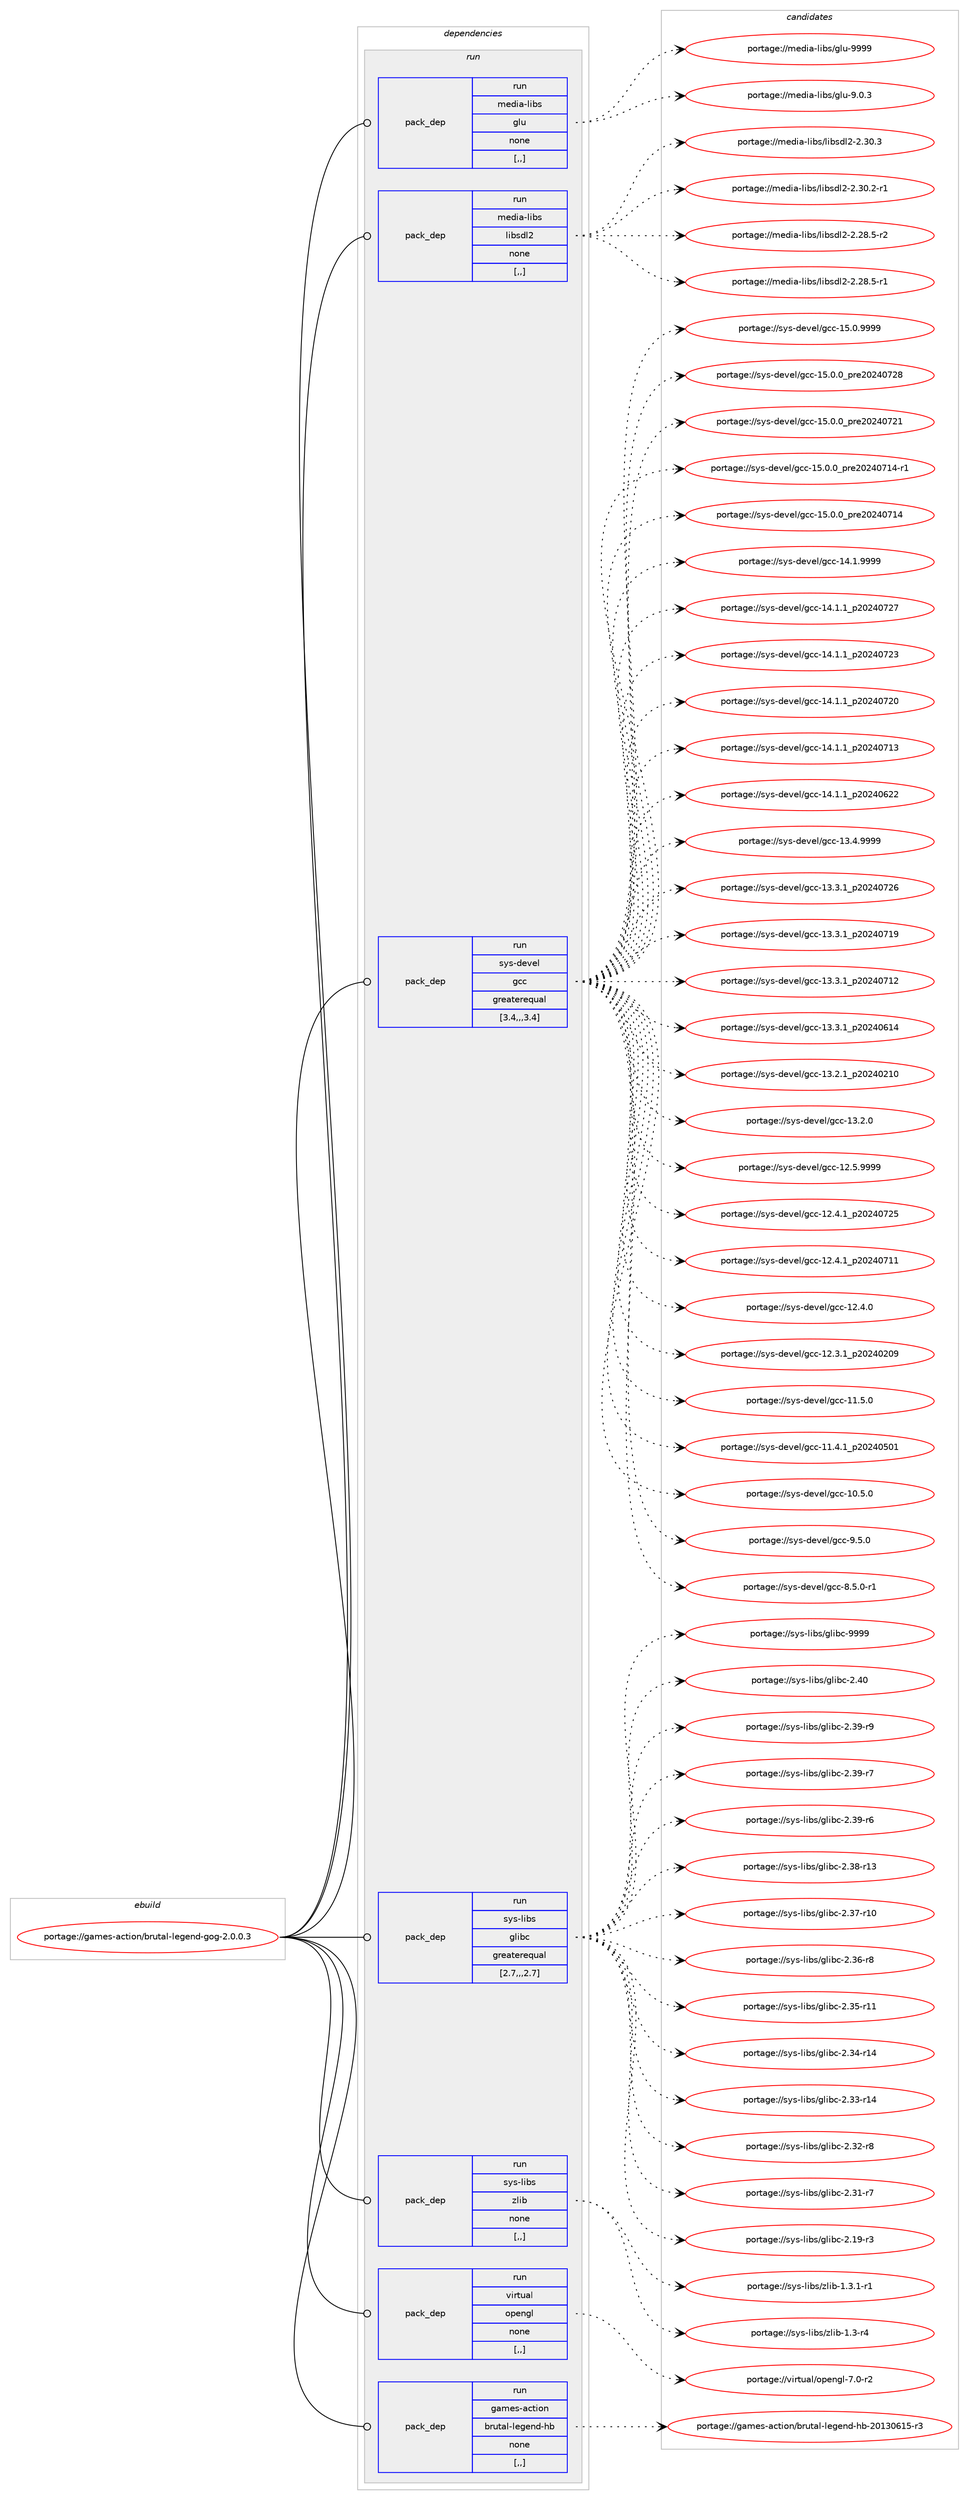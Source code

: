 digraph prolog {

# *************
# Graph options
# *************

newrank=true;
concentrate=true;
compound=true;
graph [rankdir=LR,fontname=Helvetica,fontsize=10,ranksep=1.5];#, ranksep=2.5, nodesep=0.2];
edge  [arrowhead=vee];
node  [fontname=Helvetica,fontsize=10];

# **********
# The ebuild
# **********

subgraph cluster_leftcol {
color=gray;
label=<<i>ebuild</i>>;
id [label="portage://games-action/brutal-legend-gog-2.0.0.3", color=red, width=4, href="../games-action/brutal-legend-gog-2.0.0.3.svg"];
}

# ****************
# The dependencies
# ****************

subgraph cluster_midcol {
color=gray;
label=<<i>dependencies</i>>;
subgraph cluster_compile {
fillcolor="#eeeeee";
style=filled;
label=<<i>compile</i>>;
}
subgraph cluster_compileandrun {
fillcolor="#eeeeee";
style=filled;
label=<<i>compile and run</i>>;
}
subgraph cluster_run {
fillcolor="#eeeeee";
style=filled;
label=<<i>run</i>>;
subgraph pack159089 {
dependency223278 [label=<<TABLE BORDER="0" CELLBORDER="1" CELLSPACING="0" CELLPADDING="4" WIDTH="220"><TR><TD ROWSPAN="6" CELLPADDING="30">pack_dep</TD></TR><TR><TD WIDTH="110">run</TD></TR><TR><TD>media-libs</TD></TR><TR><TD>glu</TD></TR><TR><TD>none</TD></TR><TR><TD>[,,]</TD></TR></TABLE>>, shape=none, color=blue];
}
id:e -> dependency223278:w [weight=20,style="solid",arrowhead="odot"];
subgraph pack159090 {
dependency223279 [label=<<TABLE BORDER="0" CELLBORDER="1" CELLSPACING="0" CELLPADDING="4" WIDTH="220"><TR><TD ROWSPAN="6" CELLPADDING="30">pack_dep</TD></TR><TR><TD WIDTH="110">run</TD></TR><TR><TD>media-libs</TD></TR><TR><TD>libsdl2</TD></TR><TR><TD>none</TD></TR><TR><TD>[,,]</TD></TR></TABLE>>, shape=none, color=blue];
}
id:e -> dependency223279:w [weight=20,style="solid",arrowhead="odot"];
subgraph pack159091 {
dependency223280 [label=<<TABLE BORDER="0" CELLBORDER="1" CELLSPACING="0" CELLPADDING="4" WIDTH="220"><TR><TD ROWSPAN="6" CELLPADDING="30">pack_dep</TD></TR><TR><TD WIDTH="110">run</TD></TR><TR><TD>sys-devel</TD></TR><TR><TD>gcc</TD></TR><TR><TD>greaterequal</TD></TR><TR><TD>[3.4,,,3.4]</TD></TR></TABLE>>, shape=none, color=blue];
}
id:e -> dependency223280:w [weight=20,style="solid",arrowhead="odot"];
subgraph pack159092 {
dependency223281 [label=<<TABLE BORDER="0" CELLBORDER="1" CELLSPACING="0" CELLPADDING="4" WIDTH="220"><TR><TD ROWSPAN="6" CELLPADDING="30">pack_dep</TD></TR><TR><TD WIDTH="110">run</TD></TR><TR><TD>sys-libs</TD></TR><TR><TD>glibc</TD></TR><TR><TD>greaterequal</TD></TR><TR><TD>[2.7,,,2.7]</TD></TR></TABLE>>, shape=none, color=blue];
}
id:e -> dependency223281:w [weight=20,style="solid",arrowhead="odot"];
subgraph pack159093 {
dependency223282 [label=<<TABLE BORDER="0" CELLBORDER="1" CELLSPACING="0" CELLPADDING="4" WIDTH="220"><TR><TD ROWSPAN="6" CELLPADDING="30">pack_dep</TD></TR><TR><TD WIDTH="110">run</TD></TR><TR><TD>sys-libs</TD></TR><TR><TD>zlib</TD></TR><TR><TD>none</TD></TR><TR><TD>[,,]</TD></TR></TABLE>>, shape=none, color=blue];
}
id:e -> dependency223282:w [weight=20,style="solid",arrowhead="odot"];
subgraph pack159094 {
dependency223283 [label=<<TABLE BORDER="0" CELLBORDER="1" CELLSPACING="0" CELLPADDING="4" WIDTH="220"><TR><TD ROWSPAN="6" CELLPADDING="30">pack_dep</TD></TR><TR><TD WIDTH="110">run</TD></TR><TR><TD>virtual</TD></TR><TR><TD>opengl</TD></TR><TR><TD>none</TD></TR><TR><TD>[,,]</TD></TR></TABLE>>, shape=none, color=blue];
}
id:e -> dependency223283:w [weight=20,style="solid",arrowhead="odot"];
subgraph pack159095 {
dependency223284 [label=<<TABLE BORDER="0" CELLBORDER="1" CELLSPACING="0" CELLPADDING="4" WIDTH="220"><TR><TD ROWSPAN="6" CELLPADDING="30">pack_dep</TD></TR><TR><TD WIDTH="110">run</TD></TR><TR><TD>games-action</TD></TR><TR><TD>brutal-legend-hb</TD></TR><TR><TD>none</TD></TR><TR><TD>[,,]</TD></TR></TABLE>>, shape=none, color=blue];
}
id:e -> dependency223284:w [weight=20,style="solid",arrowhead="odot"];
}
}

# **************
# The candidates
# **************

subgraph cluster_choices {
rank=same;
color=gray;
label=<<i>candidates</i>>;

subgraph choice159089 {
color=black;
nodesep=1;
choice109101100105974510810598115471031081174557575757 [label="portage://media-libs/glu-9999", color=red, width=4,href="../media-libs/glu-9999.svg"];
choice10910110010597451081059811547103108117455746484651 [label="portage://media-libs/glu-9.0.3", color=red, width=4,href="../media-libs/glu-9.0.3.svg"];
dependency223278:e -> choice109101100105974510810598115471031081174557575757:w [style=dotted,weight="100"];
dependency223278:e -> choice10910110010597451081059811547103108117455746484651:w [style=dotted,weight="100"];
}
subgraph choice159090 {
color=black;
nodesep=1;
choice10910110010597451081059811547108105981151001085045504651484651 [label="portage://media-libs/libsdl2-2.30.3", color=red, width=4,href="../media-libs/libsdl2-2.30.3.svg"];
choice109101100105974510810598115471081059811510010850455046514846504511449 [label="portage://media-libs/libsdl2-2.30.2-r1", color=red, width=4,href="../media-libs/libsdl2-2.30.2-r1.svg"];
choice109101100105974510810598115471081059811510010850455046505646534511450 [label="portage://media-libs/libsdl2-2.28.5-r2", color=red, width=4,href="../media-libs/libsdl2-2.28.5-r2.svg"];
choice109101100105974510810598115471081059811510010850455046505646534511449 [label="portage://media-libs/libsdl2-2.28.5-r1", color=red, width=4,href="../media-libs/libsdl2-2.28.5-r1.svg"];
dependency223279:e -> choice10910110010597451081059811547108105981151001085045504651484651:w [style=dotted,weight="100"];
dependency223279:e -> choice109101100105974510810598115471081059811510010850455046514846504511449:w [style=dotted,weight="100"];
dependency223279:e -> choice109101100105974510810598115471081059811510010850455046505646534511450:w [style=dotted,weight="100"];
dependency223279:e -> choice109101100105974510810598115471081059811510010850455046505646534511449:w [style=dotted,weight="100"];
}
subgraph choice159091 {
color=black;
nodesep=1;
choice1151211154510010111810110847103999945495346484657575757 [label="portage://sys-devel/gcc-15.0.9999", color=red, width=4,href="../sys-devel/gcc-15.0.9999.svg"];
choice1151211154510010111810110847103999945495346484648951121141015048505248555056 [label="portage://sys-devel/gcc-15.0.0_pre20240728", color=red, width=4,href="../sys-devel/gcc-15.0.0_pre20240728.svg"];
choice1151211154510010111810110847103999945495346484648951121141015048505248555049 [label="portage://sys-devel/gcc-15.0.0_pre20240721", color=red, width=4,href="../sys-devel/gcc-15.0.0_pre20240721.svg"];
choice11512111545100101118101108471039999454953464846489511211410150485052485549524511449 [label="portage://sys-devel/gcc-15.0.0_pre20240714-r1", color=red, width=4,href="../sys-devel/gcc-15.0.0_pre20240714-r1.svg"];
choice1151211154510010111810110847103999945495346484648951121141015048505248554952 [label="portage://sys-devel/gcc-15.0.0_pre20240714", color=red, width=4,href="../sys-devel/gcc-15.0.0_pre20240714.svg"];
choice1151211154510010111810110847103999945495246494657575757 [label="portage://sys-devel/gcc-14.1.9999", color=red, width=4,href="../sys-devel/gcc-14.1.9999.svg"];
choice1151211154510010111810110847103999945495246494649951125048505248555055 [label="portage://sys-devel/gcc-14.1.1_p20240727", color=red, width=4,href="../sys-devel/gcc-14.1.1_p20240727.svg"];
choice1151211154510010111810110847103999945495246494649951125048505248555051 [label="portage://sys-devel/gcc-14.1.1_p20240723", color=red, width=4,href="../sys-devel/gcc-14.1.1_p20240723.svg"];
choice1151211154510010111810110847103999945495246494649951125048505248555048 [label="portage://sys-devel/gcc-14.1.1_p20240720", color=red, width=4,href="../sys-devel/gcc-14.1.1_p20240720.svg"];
choice1151211154510010111810110847103999945495246494649951125048505248554951 [label="portage://sys-devel/gcc-14.1.1_p20240713", color=red, width=4,href="../sys-devel/gcc-14.1.1_p20240713.svg"];
choice1151211154510010111810110847103999945495246494649951125048505248545050 [label="portage://sys-devel/gcc-14.1.1_p20240622", color=red, width=4,href="../sys-devel/gcc-14.1.1_p20240622.svg"];
choice1151211154510010111810110847103999945495146524657575757 [label="portage://sys-devel/gcc-13.4.9999", color=red, width=4,href="../sys-devel/gcc-13.4.9999.svg"];
choice1151211154510010111810110847103999945495146514649951125048505248555054 [label="portage://sys-devel/gcc-13.3.1_p20240726", color=red, width=4,href="../sys-devel/gcc-13.3.1_p20240726.svg"];
choice1151211154510010111810110847103999945495146514649951125048505248554957 [label="portage://sys-devel/gcc-13.3.1_p20240719", color=red, width=4,href="../sys-devel/gcc-13.3.1_p20240719.svg"];
choice1151211154510010111810110847103999945495146514649951125048505248554950 [label="portage://sys-devel/gcc-13.3.1_p20240712", color=red, width=4,href="../sys-devel/gcc-13.3.1_p20240712.svg"];
choice1151211154510010111810110847103999945495146514649951125048505248544952 [label="portage://sys-devel/gcc-13.3.1_p20240614", color=red, width=4,href="../sys-devel/gcc-13.3.1_p20240614.svg"];
choice1151211154510010111810110847103999945495146504649951125048505248504948 [label="portage://sys-devel/gcc-13.2.1_p20240210", color=red, width=4,href="../sys-devel/gcc-13.2.1_p20240210.svg"];
choice1151211154510010111810110847103999945495146504648 [label="portage://sys-devel/gcc-13.2.0", color=red, width=4,href="../sys-devel/gcc-13.2.0.svg"];
choice1151211154510010111810110847103999945495046534657575757 [label="portage://sys-devel/gcc-12.5.9999", color=red, width=4,href="../sys-devel/gcc-12.5.9999.svg"];
choice1151211154510010111810110847103999945495046524649951125048505248555053 [label="portage://sys-devel/gcc-12.4.1_p20240725", color=red, width=4,href="../sys-devel/gcc-12.4.1_p20240725.svg"];
choice1151211154510010111810110847103999945495046524649951125048505248554949 [label="portage://sys-devel/gcc-12.4.1_p20240711", color=red, width=4,href="../sys-devel/gcc-12.4.1_p20240711.svg"];
choice1151211154510010111810110847103999945495046524648 [label="portage://sys-devel/gcc-12.4.0", color=red, width=4,href="../sys-devel/gcc-12.4.0.svg"];
choice1151211154510010111810110847103999945495046514649951125048505248504857 [label="portage://sys-devel/gcc-12.3.1_p20240209", color=red, width=4,href="../sys-devel/gcc-12.3.1_p20240209.svg"];
choice1151211154510010111810110847103999945494946534648 [label="portage://sys-devel/gcc-11.5.0", color=red, width=4,href="../sys-devel/gcc-11.5.0.svg"];
choice1151211154510010111810110847103999945494946524649951125048505248534849 [label="portage://sys-devel/gcc-11.4.1_p20240501", color=red, width=4,href="../sys-devel/gcc-11.4.1_p20240501.svg"];
choice1151211154510010111810110847103999945494846534648 [label="portage://sys-devel/gcc-10.5.0", color=red, width=4,href="../sys-devel/gcc-10.5.0.svg"];
choice11512111545100101118101108471039999455746534648 [label="portage://sys-devel/gcc-9.5.0", color=red, width=4,href="../sys-devel/gcc-9.5.0.svg"];
choice115121115451001011181011084710399994556465346484511449 [label="portage://sys-devel/gcc-8.5.0-r1", color=red, width=4,href="../sys-devel/gcc-8.5.0-r1.svg"];
dependency223280:e -> choice1151211154510010111810110847103999945495346484657575757:w [style=dotted,weight="100"];
dependency223280:e -> choice1151211154510010111810110847103999945495346484648951121141015048505248555056:w [style=dotted,weight="100"];
dependency223280:e -> choice1151211154510010111810110847103999945495346484648951121141015048505248555049:w [style=dotted,weight="100"];
dependency223280:e -> choice11512111545100101118101108471039999454953464846489511211410150485052485549524511449:w [style=dotted,weight="100"];
dependency223280:e -> choice1151211154510010111810110847103999945495346484648951121141015048505248554952:w [style=dotted,weight="100"];
dependency223280:e -> choice1151211154510010111810110847103999945495246494657575757:w [style=dotted,weight="100"];
dependency223280:e -> choice1151211154510010111810110847103999945495246494649951125048505248555055:w [style=dotted,weight="100"];
dependency223280:e -> choice1151211154510010111810110847103999945495246494649951125048505248555051:w [style=dotted,weight="100"];
dependency223280:e -> choice1151211154510010111810110847103999945495246494649951125048505248555048:w [style=dotted,weight="100"];
dependency223280:e -> choice1151211154510010111810110847103999945495246494649951125048505248554951:w [style=dotted,weight="100"];
dependency223280:e -> choice1151211154510010111810110847103999945495246494649951125048505248545050:w [style=dotted,weight="100"];
dependency223280:e -> choice1151211154510010111810110847103999945495146524657575757:w [style=dotted,weight="100"];
dependency223280:e -> choice1151211154510010111810110847103999945495146514649951125048505248555054:w [style=dotted,weight="100"];
dependency223280:e -> choice1151211154510010111810110847103999945495146514649951125048505248554957:w [style=dotted,weight="100"];
dependency223280:e -> choice1151211154510010111810110847103999945495146514649951125048505248554950:w [style=dotted,weight="100"];
dependency223280:e -> choice1151211154510010111810110847103999945495146514649951125048505248544952:w [style=dotted,weight="100"];
dependency223280:e -> choice1151211154510010111810110847103999945495146504649951125048505248504948:w [style=dotted,weight="100"];
dependency223280:e -> choice1151211154510010111810110847103999945495146504648:w [style=dotted,weight="100"];
dependency223280:e -> choice1151211154510010111810110847103999945495046534657575757:w [style=dotted,weight="100"];
dependency223280:e -> choice1151211154510010111810110847103999945495046524649951125048505248555053:w [style=dotted,weight="100"];
dependency223280:e -> choice1151211154510010111810110847103999945495046524649951125048505248554949:w [style=dotted,weight="100"];
dependency223280:e -> choice1151211154510010111810110847103999945495046524648:w [style=dotted,weight="100"];
dependency223280:e -> choice1151211154510010111810110847103999945495046514649951125048505248504857:w [style=dotted,weight="100"];
dependency223280:e -> choice1151211154510010111810110847103999945494946534648:w [style=dotted,weight="100"];
dependency223280:e -> choice1151211154510010111810110847103999945494946524649951125048505248534849:w [style=dotted,weight="100"];
dependency223280:e -> choice1151211154510010111810110847103999945494846534648:w [style=dotted,weight="100"];
dependency223280:e -> choice11512111545100101118101108471039999455746534648:w [style=dotted,weight="100"];
dependency223280:e -> choice115121115451001011181011084710399994556465346484511449:w [style=dotted,weight="100"];
}
subgraph choice159092 {
color=black;
nodesep=1;
choice11512111545108105981154710310810598994557575757 [label="portage://sys-libs/glibc-9999", color=red, width=4,href="../sys-libs/glibc-9999.svg"];
choice11512111545108105981154710310810598994550465248 [label="portage://sys-libs/glibc-2.40", color=red, width=4,href="../sys-libs/glibc-2.40.svg"];
choice115121115451081059811547103108105989945504651574511457 [label="portage://sys-libs/glibc-2.39-r9", color=red, width=4,href="../sys-libs/glibc-2.39-r9.svg"];
choice115121115451081059811547103108105989945504651574511455 [label="portage://sys-libs/glibc-2.39-r7", color=red, width=4,href="../sys-libs/glibc-2.39-r7.svg"];
choice115121115451081059811547103108105989945504651574511454 [label="portage://sys-libs/glibc-2.39-r6", color=red, width=4,href="../sys-libs/glibc-2.39-r6.svg"];
choice11512111545108105981154710310810598994550465156451144951 [label="portage://sys-libs/glibc-2.38-r13", color=red, width=4,href="../sys-libs/glibc-2.38-r13.svg"];
choice11512111545108105981154710310810598994550465155451144948 [label="portage://sys-libs/glibc-2.37-r10", color=red, width=4,href="../sys-libs/glibc-2.37-r10.svg"];
choice115121115451081059811547103108105989945504651544511456 [label="portage://sys-libs/glibc-2.36-r8", color=red, width=4,href="../sys-libs/glibc-2.36-r8.svg"];
choice11512111545108105981154710310810598994550465153451144949 [label="portage://sys-libs/glibc-2.35-r11", color=red, width=4,href="../sys-libs/glibc-2.35-r11.svg"];
choice11512111545108105981154710310810598994550465152451144952 [label="portage://sys-libs/glibc-2.34-r14", color=red, width=4,href="../sys-libs/glibc-2.34-r14.svg"];
choice11512111545108105981154710310810598994550465151451144952 [label="portage://sys-libs/glibc-2.33-r14", color=red, width=4,href="../sys-libs/glibc-2.33-r14.svg"];
choice115121115451081059811547103108105989945504651504511456 [label="portage://sys-libs/glibc-2.32-r8", color=red, width=4,href="../sys-libs/glibc-2.32-r8.svg"];
choice115121115451081059811547103108105989945504651494511455 [label="portage://sys-libs/glibc-2.31-r7", color=red, width=4,href="../sys-libs/glibc-2.31-r7.svg"];
choice115121115451081059811547103108105989945504649574511451 [label="portage://sys-libs/glibc-2.19-r3", color=red, width=4,href="../sys-libs/glibc-2.19-r3.svg"];
dependency223281:e -> choice11512111545108105981154710310810598994557575757:w [style=dotted,weight="100"];
dependency223281:e -> choice11512111545108105981154710310810598994550465248:w [style=dotted,weight="100"];
dependency223281:e -> choice115121115451081059811547103108105989945504651574511457:w [style=dotted,weight="100"];
dependency223281:e -> choice115121115451081059811547103108105989945504651574511455:w [style=dotted,weight="100"];
dependency223281:e -> choice115121115451081059811547103108105989945504651574511454:w [style=dotted,weight="100"];
dependency223281:e -> choice11512111545108105981154710310810598994550465156451144951:w [style=dotted,weight="100"];
dependency223281:e -> choice11512111545108105981154710310810598994550465155451144948:w [style=dotted,weight="100"];
dependency223281:e -> choice115121115451081059811547103108105989945504651544511456:w [style=dotted,weight="100"];
dependency223281:e -> choice11512111545108105981154710310810598994550465153451144949:w [style=dotted,weight="100"];
dependency223281:e -> choice11512111545108105981154710310810598994550465152451144952:w [style=dotted,weight="100"];
dependency223281:e -> choice11512111545108105981154710310810598994550465151451144952:w [style=dotted,weight="100"];
dependency223281:e -> choice115121115451081059811547103108105989945504651504511456:w [style=dotted,weight="100"];
dependency223281:e -> choice115121115451081059811547103108105989945504651494511455:w [style=dotted,weight="100"];
dependency223281:e -> choice115121115451081059811547103108105989945504649574511451:w [style=dotted,weight="100"];
}
subgraph choice159093 {
color=black;
nodesep=1;
choice115121115451081059811547122108105984549465146494511449 [label="portage://sys-libs/zlib-1.3.1-r1", color=red, width=4,href="../sys-libs/zlib-1.3.1-r1.svg"];
choice11512111545108105981154712210810598454946514511452 [label="portage://sys-libs/zlib-1.3-r4", color=red, width=4,href="../sys-libs/zlib-1.3-r4.svg"];
dependency223282:e -> choice115121115451081059811547122108105984549465146494511449:w [style=dotted,weight="100"];
dependency223282:e -> choice11512111545108105981154712210810598454946514511452:w [style=dotted,weight="100"];
}
subgraph choice159094 {
color=black;
nodesep=1;
choice1181051141161179710847111112101110103108455546484511450 [label="portage://virtual/opengl-7.0-r2", color=red, width=4,href="../virtual/opengl-7.0-r2.svg"];
dependency223283:e -> choice1181051141161179710847111112101110103108455546484511450:w [style=dotted,weight="100"];
}
subgraph choice159095 {
color=black;
nodesep=1;
choice103971091011154597991161051111104798114117116971084510810110310111010045104984550484951485449534511451 [label="portage://games-action/brutal-legend-hb-20130615-r3", color=red, width=4,href="../games-action/brutal-legend-hb-20130615-r3.svg"];
dependency223284:e -> choice103971091011154597991161051111104798114117116971084510810110310111010045104984550484951485449534511451:w [style=dotted,weight="100"];
}
}

}
